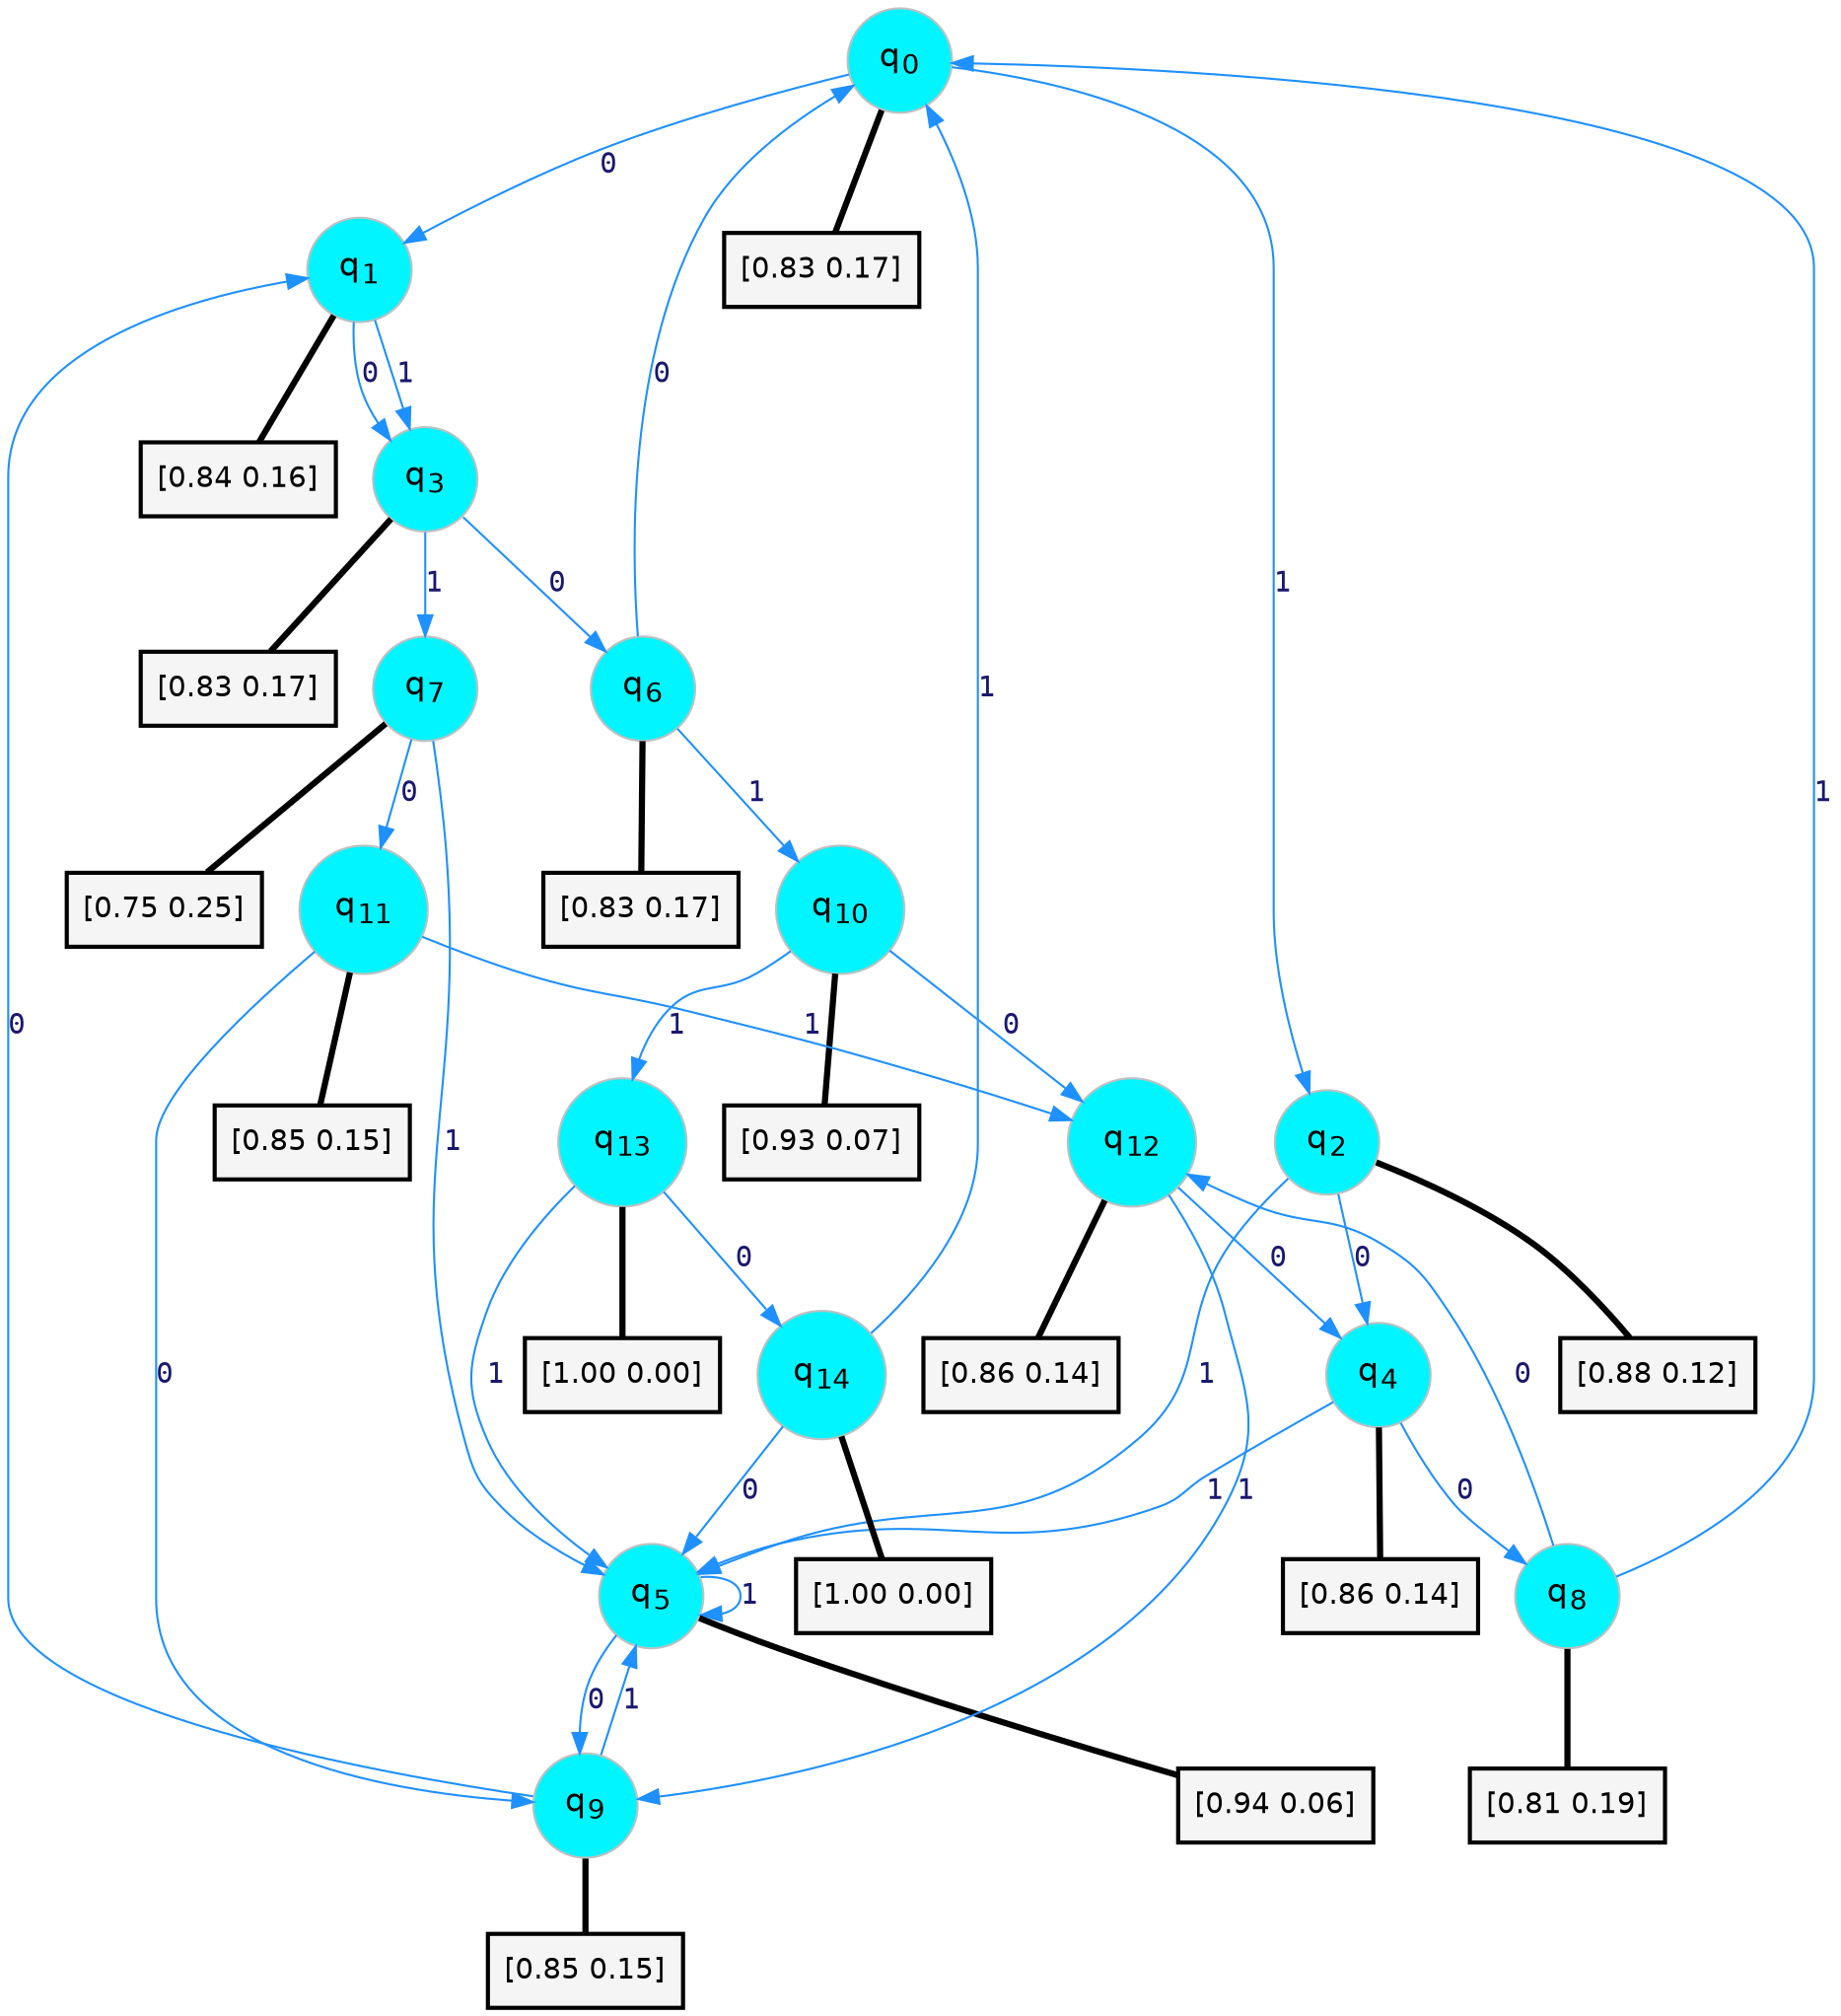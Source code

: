 digraph G {
graph [
bgcolor=transparent, dpi=300, rankdir=TD, size="40,25"];
node [
color=gray, fillcolor=turquoise1, fontcolor=black, fontname=Helvetica, fontsize=16, fontweight=bold, shape=circle, style=filled];
edge [
arrowsize=1, color=dodgerblue1, fontcolor=midnightblue, fontname=courier, fontweight=bold, penwidth=1, style=solid, weight=20];
0[label=<q<SUB>0</SUB>>];
1[label=<q<SUB>1</SUB>>];
2[label=<q<SUB>2</SUB>>];
3[label=<q<SUB>3</SUB>>];
4[label=<q<SUB>4</SUB>>];
5[label=<q<SUB>5</SUB>>];
6[label=<q<SUB>6</SUB>>];
7[label=<q<SUB>7</SUB>>];
8[label=<q<SUB>8</SUB>>];
9[label=<q<SUB>9</SUB>>];
10[label=<q<SUB>10</SUB>>];
11[label=<q<SUB>11</SUB>>];
12[label=<q<SUB>12</SUB>>];
13[label=<q<SUB>13</SUB>>];
14[label=<q<SUB>14</SUB>>];
15[label="[0.83 0.17]", shape=box,fontcolor=black, fontname=Helvetica, fontsize=14, penwidth=2, fillcolor=whitesmoke,color=black];
16[label="[0.84 0.16]", shape=box,fontcolor=black, fontname=Helvetica, fontsize=14, penwidth=2, fillcolor=whitesmoke,color=black];
17[label="[0.88 0.12]", shape=box,fontcolor=black, fontname=Helvetica, fontsize=14, penwidth=2, fillcolor=whitesmoke,color=black];
18[label="[0.83 0.17]", shape=box,fontcolor=black, fontname=Helvetica, fontsize=14, penwidth=2, fillcolor=whitesmoke,color=black];
19[label="[0.86 0.14]", shape=box,fontcolor=black, fontname=Helvetica, fontsize=14, penwidth=2, fillcolor=whitesmoke,color=black];
20[label="[0.94 0.06]", shape=box,fontcolor=black, fontname=Helvetica, fontsize=14, penwidth=2, fillcolor=whitesmoke,color=black];
21[label="[0.83 0.17]", shape=box,fontcolor=black, fontname=Helvetica, fontsize=14, penwidth=2, fillcolor=whitesmoke,color=black];
22[label="[0.75 0.25]", shape=box,fontcolor=black, fontname=Helvetica, fontsize=14, penwidth=2, fillcolor=whitesmoke,color=black];
23[label="[0.81 0.19]", shape=box,fontcolor=black, fontname=Helvetica, fontsize=14, penwidth=2, fillcolor=whitesmoke,color=black];
24[label="[0.85 0.15]", shape=box,fontcolor=black, fontname=Helvetica, fontsize=14, penwidth=2, fillcolor=whitesmoke,color=black];
25[label="[0.93 0.07]", shape=box,fontcolor=black, fontname=Helvetica, fontsize=14, penwidth=2, fillcolor=whitesmoke,color=black];
26[label="[0.85 0.15]", shape=box,fontcolor=black, fontname=Helvetica, fontsize=14, penwidth=2, fillcolor=whitesmoke,color=black];
27[label="[0.86 0.14]", shape=box,fontcolor=black, fontname=Helvetica, fontsize=14, penwidth=2, fillcolor=whitesmoke,color=black];
28[label="[1.00 0.00]", shape=box,fontcolor=black, fontname=Helvetica, fontsize=14, penwidth=2, fillcolor=whitesmoke,color=black];
29[label="[1.00 0.00]", shape=box,fontcolor=black, fontname=Helvetica, fontsize=14, penwidth=2, fillcolor=whitesmoke,color=black];
0->1 [label=0];
0->2 [label=1];
0->15 [arrowhead=none, penwidth=3,color=black];
1->3 [label=0];
1->3 [label=1];
1->16 [arrowhead=none, penwidth=3,color=black];
2->4 [label=0];
2->5 [label=1];
2->17 [arrowhead=none, penwidth=3,color=black];
3->6 [label=0];
3->7 [label=1];
3->18 [arrowhead=none, penwidth=3,color=black];
4->8 [label=0];
4->5 [label=1];
4->19 [arrowhead=none, penwidth=3,color=black];
5->9 [label=0];
5->5 [label=1];
5->20 [arrowhead=none, penwidth=3,color=black];
6->0 [label=0];
6->10 [label=1];
6->21 [arrowhead=none, penwidth=3,color=black];
7->11 [label=0];
7->5 [label=1];
7->22 [arrowhead=none, penwidth=3,color=black];
8->12 [label=0];
8->0 [label=1];
8->23 [arrowhead=none, penwidth=3,color=black];
9->1 [label=0];
9->5 [label=1];
9->24 [arrowhead=none, penwidth=3,color=black];
10->12 [label=0];
10->13 [label=1];
10->25 [arrowhead=none, penwidth=3,color=black];
11->9 [label=0];
11->12 [label=1];
11->26 [arrowhead=none, penwidth=3,color=black];
12->4 [label=0];
12->9 [label=1];
12->27 [arrowhead=none, penwidth=3,color=black];
13->14 [label=0];
13->5 [label=1];
13->28 [arrowhead=none, penwidth=3,color=black];
14->5 [label=0];
14->0 [label=1];
14->29 [arrowhead=none, penwidth=3,color=black];
}
